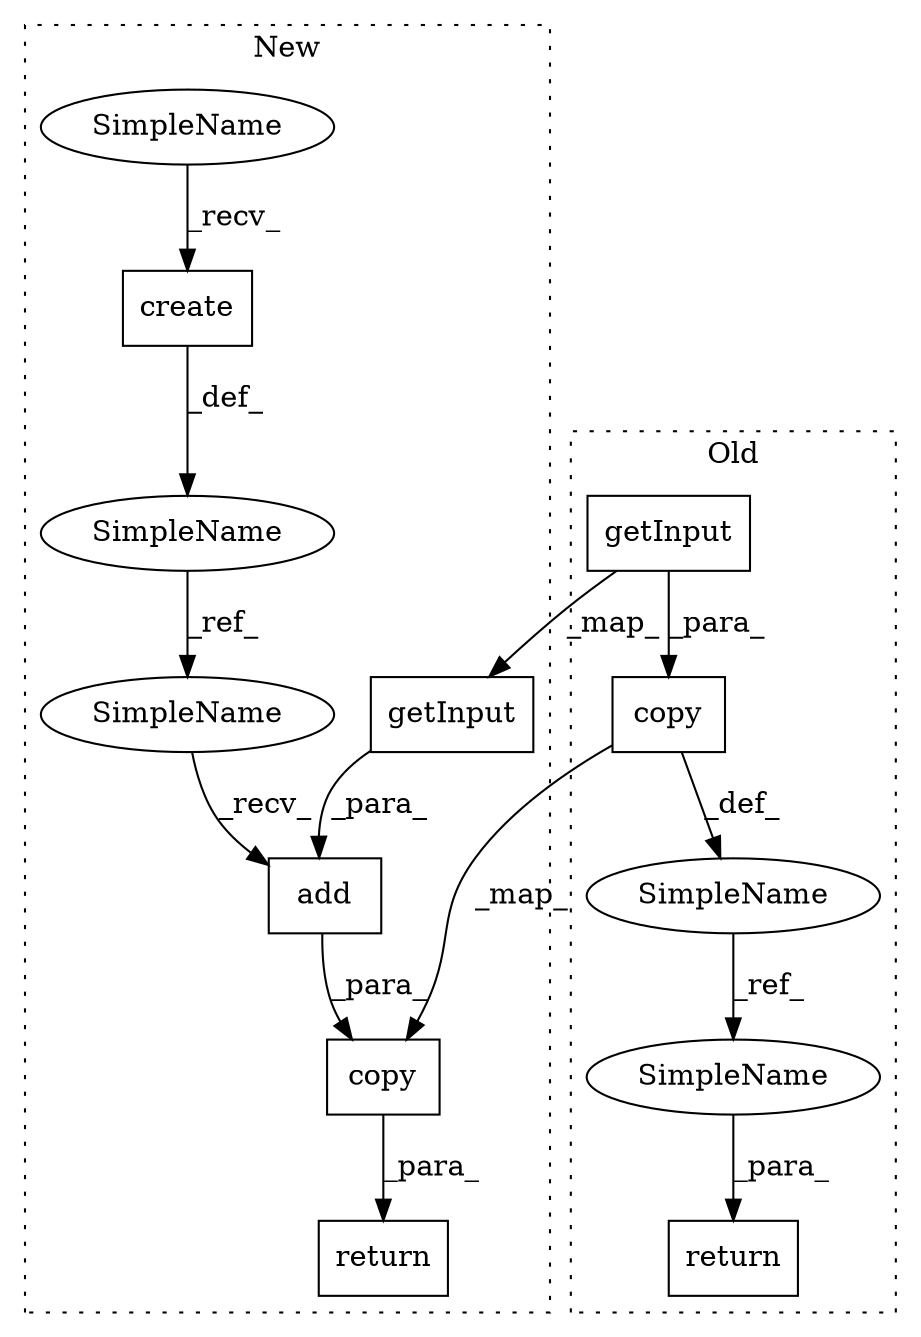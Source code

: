 digraph G {
subgraph cluster0 {
1 [label="copy" a="32" s="5259,5271" l="5,1" shape="box"];
4 [label="return" a="41" s="5307" l="7" shape="box"];
7 [label="SimpleName" a="42" s="5251" l="5" shape="ellipse"];
9 [label="getInput" a="32" s="5174" l="10" shape="box"];
13 [label="SimpleName" a="42" s="5314" l="5" shape="ellipse"];
label = "Old";
style="dotted";
}
subgraph cluster1 {
2 [label="copy" a="32" s="5214,5226" l="5,1" shape="box"];
3 [label="return" a="41" s="5207" l="7" shape="box"];
5 [label="add" a="32" s="5137,5156" l="4,1" shape="box"];
6 [label="create" a="32" s="5097" l="8" shape="box"];
8 [label="SimpleName" a="42" s="5081" l="6" shape="ellipse"];
10 [label="getInput" a="32" s="5146" l="10" shape="box"];
11 [label="SimpleName" a="42" s="5130" l="6" shape="ellipse"];
12 [label="SimpleName" a="42" s="5090" l="6" shape="ellipse"];
label = "New";
style="dotted";
}
1 -> 2 [label="_map_"];
1 -> 7 [label="_def_"];
2 -> 3 [label="_para_"];
5 -> 2 [label="_para_"];
6 -> 8 [label="_def_"];
7 -> 13 [label="_ref_"];
8 -> 11 [label="_ref_"];
9 -> 10 [label="_map_"];
9 -> 1 [label="_para_"];
10 -> 5 [label="_para_"];
11 -> 5 [label="_recv_"];
12 -> 6 [label="_recv_"];
13 -> 4 [label="_para_"];
}